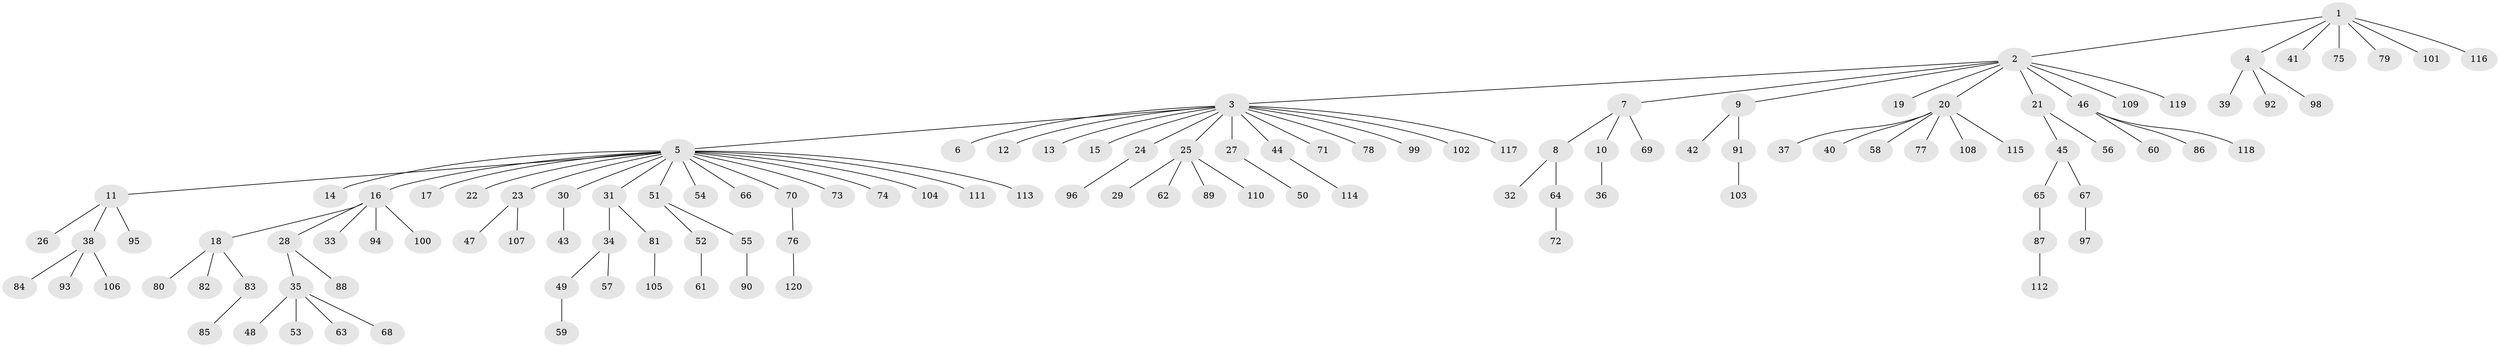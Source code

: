 // coarse degree distribution, {9: 0.021739130434782608, 14: 0.010869565217391304, 18: 0.010869565217391304, 1: 0.7391304347826086, 5: 0.010869565217391304, 3: 0.07608695652173914, 8: 0.010869565217391304, 6: 0.010869565217391304, 2: 0.08695652173913043, 4: 0.021739130434782608}
// Generated by graph-tools (version 1.1) at 2025/23/03/03/25 07:23:49]
// undirected, 120 vertices, 119 edges
graph export_dot {
graph [start="1"]
  node [color=gray90,style=filled];
  1;
  2;
  3;
  4;
  5;
  6;
  7;
  8;
  9;
  10;
  11;
  12;
  13;
  14;
  15;
  16;
  17;
  18;
  19;
  20;
  21;
  22;
  23;
  24;
  25;
  26;
  27;
  28;
  29;
  30;
  31;
  32;
  33;
  34;
  35;
  36;
  37;
  38;
  39;
  40;
  41;
  42;
  43;
  44;
  45;
  46;
  47;
  48;
  49;
  50;
  51;
  52;
  53;
  54;
  55;
  56;
  57;
  58;
  59;
  60;
  61;
  62;
  63;
  64;
  65;
  66;
  67;
  68;
  69;
  70;
  71;
  72;
  73;
  74;
  75;
  76;
  77;
  78;
  79;
  80;
  81;
  82;
  83;
  84;
  85;
  86;
  87;
  88;
  89;
  90;
  91;
  92;
  93;
  94;
  95;
  96;
  97;
  98;
  99;
  100;
  101;
  102;
  103;
  104;
  105;
  106;
  107;
  108;
  109;
  110;
  111;
  112;
  113;
  114;
  115;
  116;
  117;
  118;
  119;
  120;
  1 -- 2;
  1 -- 4;
  1 -- 41;
  1 -- 75;
  1 -- 79;
  1 -- 101;
  1 -- 116;
  2 -- 3;
  2 -- 7;
  2 -- 9;
  2 -- 19;
  2 -- 20;
  2 -- 21;
  2 -- 46;
  2 -- 109;
  2 -- 119;
  3 -- 5;
  3 -- 6;
  3 -- 12;
  3 -- 13;
  3 -- 15;
  3 -- 24;
  3 -- 25;
  3 -- 27;
  3 -- 44;
  3 -- 71;
  3 -- 78;
  3 -- 99;
  3 -- 102;
  3 -- 117;
  4 -- 39;
  4 -- 92;
  4 -- 98;
  5 -- 11;
  5 -- 14;
  5 -- 16;
  5 -- 17;
  5 -- 22;
  5 -- 23;
  5 -- 30;
  5 -- 31;
  5 -- 51;
  5 -- 54;
  5 -- 66;
  5 -- 70;
  5 -- 73;
  5 -- 74;
  5 -- 104;
  5 -- 111;
  5 -- 113;
  7 -- 8;
  7 -- 10;
  7 -- 69;
  8 -- 32;
  8 -- 64;
  9 -- 42;
  9 -- 91;
  10 -- 36;
  11 -- 26;
  11 -- 38;
  11 -- 95;
  16 -- 18;
  16 -- 28;
  16 -- 33;
  16 -- 94;
  16 -- 100;
  18 -- 80;
  18 -- 82;
  18 -- 83;
  20 -- 37;
  20 -- 40;
  20 -- 58;
  20 -- 77;
  20 -- 108;
  20 -- 115;
  21 -- 45;
  21 -- 56;
  23 -- 47;
  23 -- 107;
  24 -- 96;
  25 -- 29;
  25 -- 62;
  25 -- 89;
  25 -- 110;
  27 -- 50;
  28 -- 35;
  28 -- 88;
  30 -- 43;
  31 -- 34;
  31 -- 81;
  34 -- 49;
  34 -- 57;
  35 -- 48;
  35 -- 53;
  35 -- 63;
  35 -- 68;
  38 -- 84;
  38 -- 93;
  38 -- 106;
  44 -- 114;
  45 -- 65;
  45 -- 67;
  46 -- 60;
  46 -- 86;
  46 -- 118;
  49 -- 59;
  51 -- 52;
  51 -- 55;
  52 -- 61;
  55 -- 90;
  64 -- 72;
  65 -- 87;
  67 -- 97;
  70 -- 76;
  76 -- 120;
  81 -- 105;
  83 -- 85;
  87 -- 112;
  91 -- 103;
}
